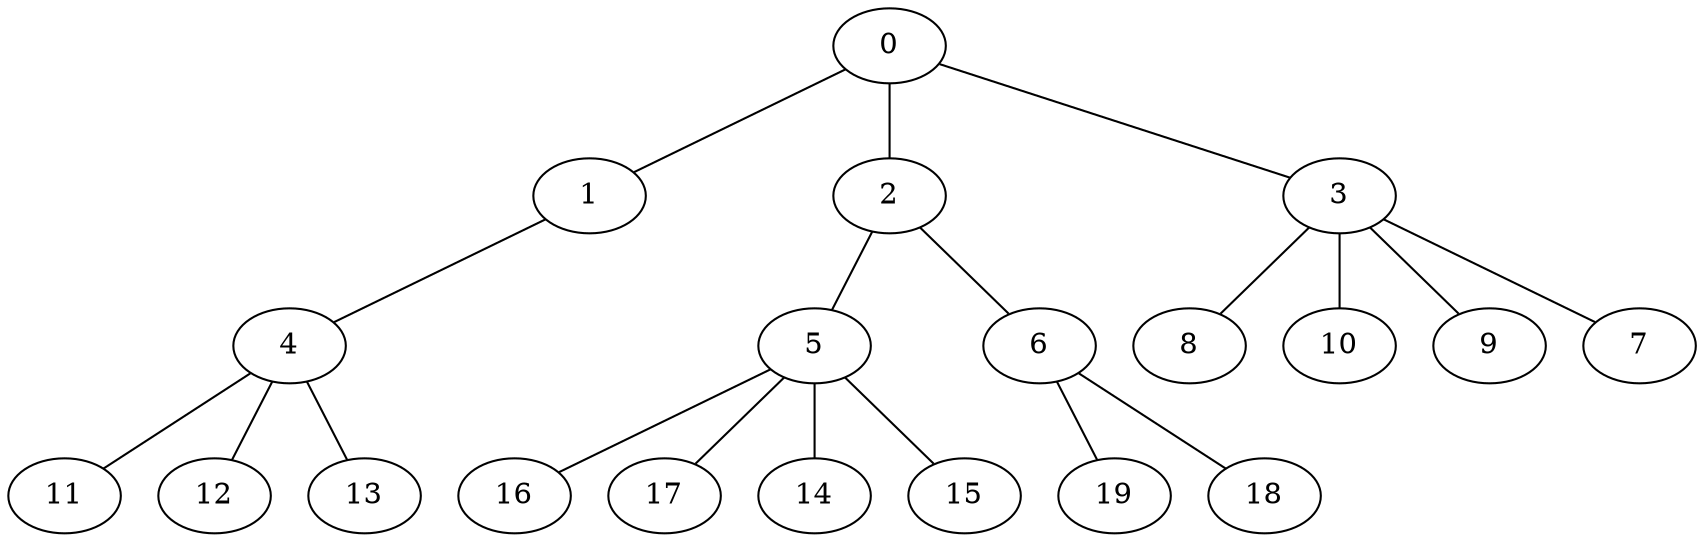 
graph graphname {
    0 -- 1
0 -- 2
0 -- 3
1 -- 4
2 -- 5
2 -- 6
3 -- 8
3 -- 10
3 -- 9
3 -- 7
4 -- 11
4 -- 12
4 -- 13
5 -- 16
5 -- 17
5 -- 14
5 -- 15
6 -- 19
6 -- 18

}
